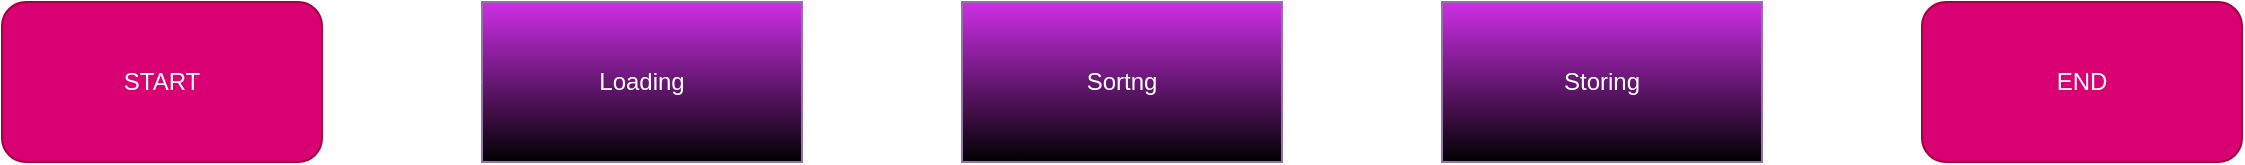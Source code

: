 <mxfile version="24.7.17">
  <diagram name="Page-1" id="iBPh0Nl1f9ju7iRPAxg8">
    <mxGraphModel dx="1009" dy="507" grid="1" gridSize="10" guides="1" tooltips="1" connect="1" arrows="1" fold="1" page="1" pageScale="1" pageWidth="850" pageHeight="1100" math="0" shadow="0">
      <root>
        <mxCell id="0" />
        <mxCell id="1" parent="0" />
        <mxCell id="aPyXYFt1DZSLlQ3bdi5s-6" style="edgeStyle=orthogonalEdgeStyle;rounded=0;orthogonalLoop=1;jettySize=auto;html=1;strokeColor=#FFFFFF;" edge="1" parent="1" source="aPyXYFt1DZSLlQ3bdi5s-1" target="aPyXYFt1DZSLlQ3bdi5s-2">
          <mxGeometry relative="1" as="geometry" />
        </mxCell>
        <mxCell id="aPyXYFt1DZSLlQ3bdi5s-1" value="&lt;font color=&quot;#ffffff&quot;&gt;Loading&lt;/font&gt;" style="rounded=0;whiteSpace=wrap;html=1;fillColor=#CE2EE7;strokeColor=#9673a6;gradientColor=default;" vertex="1" parent="1">
          <mxGeometry x="360" y="120" width="160" height="80" as="geometry" />
        </mxCell>
        <mxCell id="aPyXYFt1DZSLlQ3bdi5s-7" style="edgeStyle=orthogonalEdgeStyle;rounded=0;orthogonalLoop=1;jettySize=auto;html=1;strokeColor=#FFFFFF;" edge="1" parent="1" source="aPyXYFt1DZSLlQ3bdi5s-2" target="aPyXYFt1DZSLlQ3bdi5s-3">
          <mxGeometry relative="1" as="geometry" />
        </mxCell>
        <mxCell id="aPyXYFt1DZSLlQ3bdi5s-2" value="&lt;font color=&quot;#ffffff&quot;&gt;Sortng&lt;/font&gt;" style="rounded=0;whiteSpace=wrap;html=1;fillColor=#CE2EE7;strokeColor=#9673a6;gradientColor=default;" vertex="1" parent="1">
          <mxGeometry x="600" y="120" width="160" height="80" as="geometry" />
        </mxCell>
        <mxCell id="aPyXYFt1DZSLlQ3bdi5s-9" style="edgeStyle=orthogonalEdgeStyle;rounded=0;orthogonalLoop=1;jettySize=auto;html=1;strokeColor=#FFFFFF;" edge="1" parent="1" source="aPyXYFt1DZSLlQ3bdi5s-3" target="aPyXYFt1DZSLlQ3bdi5s-8">
          <mxGeometry relative="1" as="geometry" />
        </mxCell>
        <mxCell id="aPyXYFt1DZSLlQ3bdi5s-3" value="&lt;font color=&quot;#ffffff&quot;&gt;Storing&lt;/font&gt;" style="rounded=0;whiteSpace=wrap;html=1;fillColor=#CE2EE7;strokeColor=#9673a6;gradientColor=default;" vertex="1" parent="1">
          <mxGeometry x="840" y="120" width="160" height="80" as="geometry" />
        </mxCell>
        <mxCell id="aPyXYFt1DZSLlQ3bdi5s-5" style="edgeStyle=orthogonalEdgeStyle;rounded=0;orthogonalLoop=1;jettySize=auto;html=1;strokeColor=#FFFFFF;" edge="1" parent="1" source="aPyXYFt1DZSLlQ3bdi5s-4" target="aPyXYFt1DZSLlQ3bdi5s-1">
          <mxGeometry relative="1" as="geometry" />
        </mxCell>
        <mxCell id="aPyXYFt1DZSLlQ3bdi5s-4" value="&lt;font color=&quot;#ffffff&quot;&gt;START&lt;/font&gt;" style="rounded=1;whiteSpace=wrap;html=1;fillColor=#d80073;strokeColor=#A50040;gradientDirection=south;fontColor=#ffffff;" vertex="1" parent="1">
          <mxGeometry x="120" y="120" width="160" height="80" as="geometry" />
        </mxCell>
        <mxCell id="aPyXYFt1DZSLlQ3bdi5s-8" value="END" style="rounded=1;whiteSpace=wrap;html=1;fillColor=#d80073;strokeColor=#A50040;align=center;verticalAlign=middle;fontFamily=Helvetica;fontSize=12;fontColor=#ffffff;gradientDirection=south;" vertex="1" parent="1">
          <mxGeometry x="1080" y="120" width="160" height="80" as="geometry" />
        </mxCell>
      </root>
    </mxGraphModel>
  </diagram>
</mxfile>
